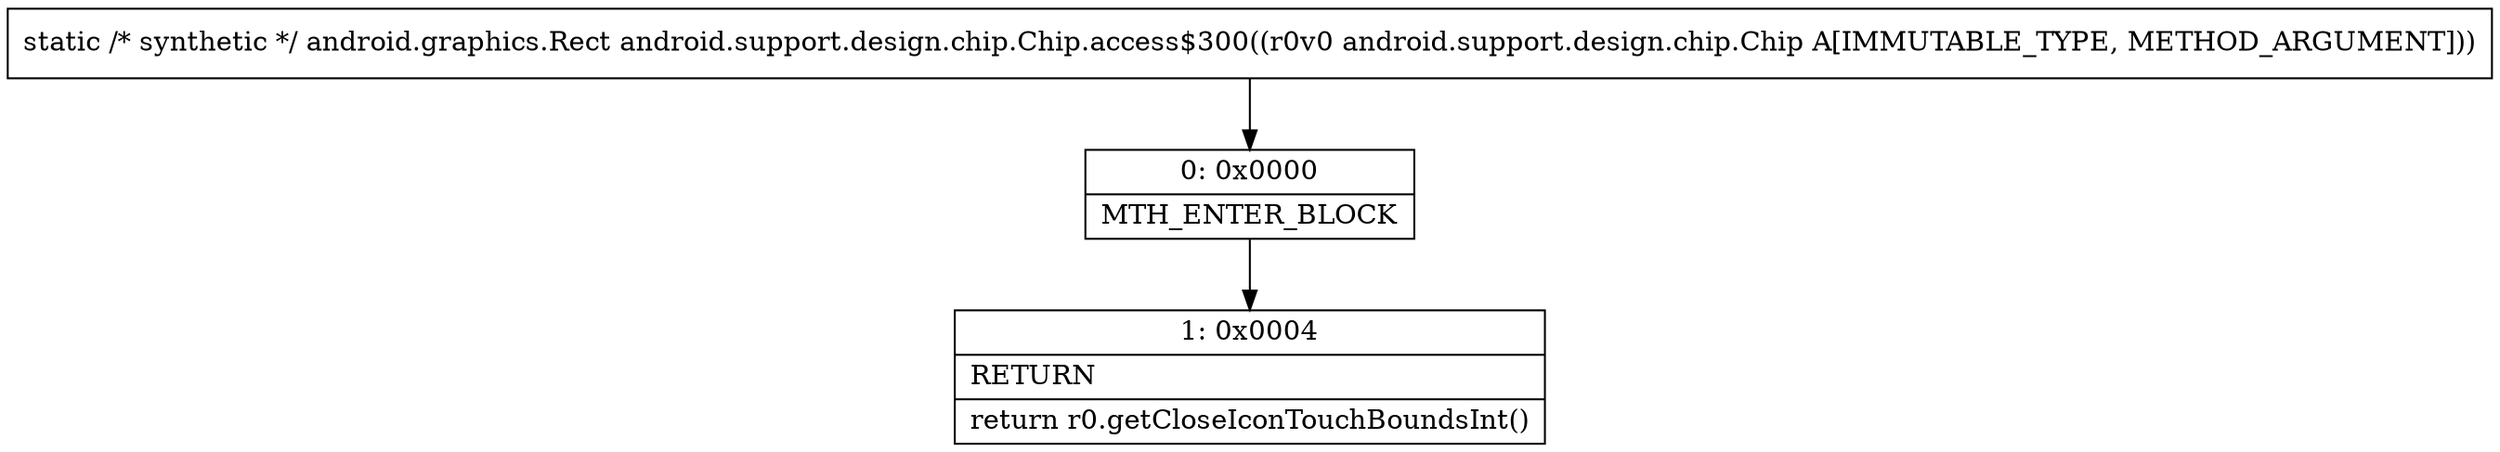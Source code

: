 digraph "CFG forandroid.support.design.chip.Chip.access$300(Landroid\/support\/design\/chip\/Chip;)Landroid\/graphics\/Rect;" {
Node_0 [shape=record,label="{0\:\ 0x0000|MTH_ENTER_BLOCK\l}"];
Node_1 [shape=record,label="{1\:\ 0x0004|RETURN\l|return r0.getCloseIconTouchBoundsInt()\l}"];
MethodNode[shape=record,label="{static \/* synthetic *\/ android.graphics.Rect android.support.design.chip.Chip.access$300((r0v0 android.support.design.chip.Chip A[IMMUTABLE_TYPE, METHOD_ARGUMENT])) }"];
MethodNode -> Node_0;
Node_0 -> Node_1;
}

